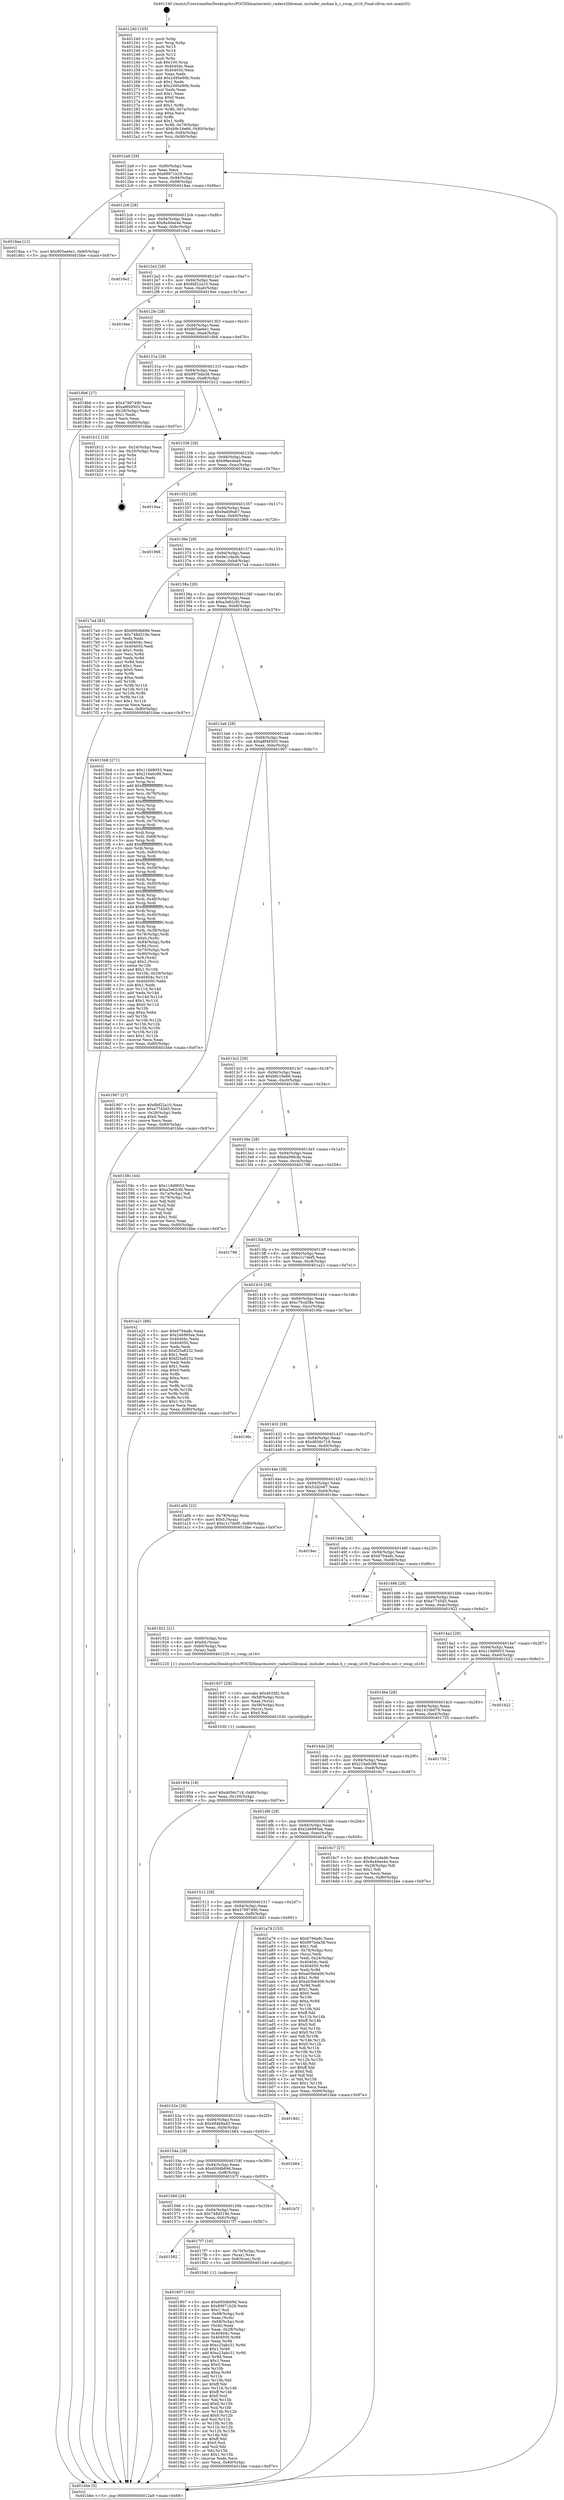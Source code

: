 digraph "0x401240" {
  label = "0x401240 (/mnt/c/Users/mathe/Desktop/tcc/POCII/binaries/extr_radare2libranal..includer_endian.h_r_swap_ut16_Final-ollvm.out::main(0))"
  labelloc = "t"
  node[shape=record]

  Entry [label="",width=0.3,height=0.3,shape=circle,fillcolor=black,style=filled]
  "0x4012a9" [label="{
     0x4012a9 [29]\l
     | [instrs]\l
     &nbsp;&nbsp;0x4012a9 \<+3\>: mov -0x80(%rbp),%eax\l
     &nbsp;&nbsp;0x4012ac \<+2\>: mov %eax,%ecx\l
     &nbsp;&nbsp;0x4012ae \<+6\>: sub $0x89971b29,%ecx\l
     &nbsp;&nbsp;0x4012b4 \<+6\>: mov %eax,-0x94(%rbp)\l
     &nbsp;&nbsp;0x4012ba \<+6\>: mov %ecx,-0x98(%rbp)\l
     &nbsp;&nbsp;0x4012c0 \<+6\>: je 00000000004018aa \<main+0x66a\>\l
  }"]
  "0x4018aa" [label="{
     0x4018aa [12]\l
     | [instrs]\l
     &nbsp;&nbsp;0x4018aa \<+7\>: movl $0x905ae6e1,-0x80(%rbp)\l
     &nbsp;&nbsp;0x4018b1 \<+5\>: jmp 0000000000401bbe \<main+0x97e\>\l
  }"]
  "0x4012c6" [label="{
     0x4012c6 [28]\l
     | [instrs]\l
     &nbsp;&nbsp;0x4012c6 \<+5\>: jmp 00000000004012cb \<main+0x8b\>\l
     &nbsp;&nbsp;0x4012cb \<+6\>: mov -0x94(%rbp),%eax\l
     &nbsp;&nbsp;0x4012d1 \<+5\>: sub $0x8a40ee4e,%eax\l
     &nbsp;&nbsp;0x4012d6 \<+6\>: mov %eax,-0x9c(%rbp)\l
     &nbsp;&nbsp;0x4012dc \<+6\>: je 00000000004016e2 \<main+0x4a2\>\l
  }"]
  Exit [label="",width=0.3,height=0.3,shape=circle,fillcolor=black,style=filled,peripheries=2]
  "0x4016e2" [label="{
     0x4016e2\l
  }", style=dashed]
  "0x4012e2" [label="{
     0x4012e2 [28]\l
     | [instrs]\l
     &nbsp;&nbsp;0x4012e2 \<+5\>: jmp 00000000004012e7 \<main+0xa7\>\l
     &nbsp;&nbsp;0x4012e7 \<+6\>: mov -0x94(%rbp),%eax\l
     &nbsp;&nbsp;0x4012ed \<+5\>: sub $0x8bf22a10,%eax\l
     &nbsp;&nbsp;0x4012f2 \<+6\>: mov %eax,-0xa0(%rbp)\l
     &nbsp;&nbsp;0x4012f8 \<+6\>: je 00000000004019ee \<main+0x7ae\>\l
  }"]
  "0x401954" [label="{
     0x401954 [18]\l
     | [instrs]\l
     &nbsp;&nbsp;0x401954 \<+7\>: movl $0xd656c718,-0x80(%rbp)\l
     &nbsp;&nbsp;0x40195b \<+6\>: mov %eax,-0x100(%rbp)\l
     &nbsp;&nbsp;0x401961 \<+5\>: jmp 0000000000401bbe \<main+0x97e\>\l
  }"]
  "0x4019ee" [label="{
     0x4019ee\l
  }", style=dashed]
  "0x4012fe" [label="{
     0x4012fe [28]\l
     | [instrs]\l
     &nbsp;&nbsp;0x4012fe \<+5\>: jmp 0000000000401303 \<main+0xc3\>\l
     &nbsp;&nbsp;0x401303 \<+6\>: mov -0x94(%rbp),%eax\l
     &nbsp;&nbsp;0x401309 \<+5\>: sub $0x905ae6e1,%eax\l
     &nbsp;&nbsp;0x40130e \<+6\>: mov %eax,-0xa4(%rbp)\l
     &nbsp;&nbsp;0x401314 \<+6\>: je 00000000004018b6 \<main+0x676\>\l
  }"]
  "0x401937" [label="{
     0x401937 [29]\l
     | [instrs]\l
     &nbsp;&nbsp;0x401937 \<+10\>: movabs $0x4020f2,%rdi\l
     &nbsp;&nbsp;0x401941 \<+4\>: mov -0x58(%rbp),%rcx\l
     &nbsp;&nbsp;0x401945 \<+2\>: mov %eax,(%rcx)\l
     &nbsp;&nbsp;0x401947 \<+4\>: mov -0x58(%rbp),%rcx\l
     &nbsp;&nbsp;0x40194b \<+2\>: mov (%rcx),%esi\l
     &nbsp;&nbsp;0x40194d \<+2\>: mov $0x0,%al\l
     &nbsp;&nbsp;0x40194f \<+5\>: call 0000000000401030 \<printf@plt\>\l
     | [calls]\l
     &nbsp;&nbsp;0x401030 \{1\} (unknown)\l
  }"]
  "0x4018b6" [label="{
     0x4018b6 [27]\l
     | [instrs]\l
     &nbsp;&nbsp;0x4018b6 \<+5\>: mov $0x47997490,%eax\l
     &nbsp;&nbsp;0x4018bb \<+5\>: mov $0xa8f49503,%ecx\l
     &nbsp;&nbsp;0x4018c0 \<+3\>: mov -0x28(%rbp),%edx\l
     &nbsp;&nbsp;0x4018c3 \<+3\>: cmp $0x1,%edx\l
     &nbsp;&nbsp;0x4018c6 \<+3\>: cmovl %ecx,%eax\l
     &nbsp;&nbsp;0x4018c9 \<+3\>: mov %eax,-0x80(%rbp)\l
     &nbsp;&nbsp;0x4018cc \<+5\>: jmp 0000000000401bbe \<main+0x97e\>\l
  }"]
  "0x40131a" [label="{
     0x40131a [28]\l
     | [instrs]\l
     &nbsp;&nbsp;0x40131a \<+5\>: jmp 000000000040131f \<main+0xdf\>\l
     &nbsp;&nbsp;0x40131f \<+6\>: mov -0x94(%rbp),%eax\l
     &nbsp;&nbsp;0x401325 \<+5\>: sub $0x997bda38,%eax\l
     &nbsp;&nbsp;0x40132a \<+6\>: mov %eax,-0xa8(%rbp)\l
     &nbsp;&nbsp;0x401330 \<+6\>: je 0000000000401b12 \<main+0x8d2\>\l
  }"]
  "0x401807" [label="{
     0x401807 [163]\l
     | [instrs]\l
     &nbsp;&nbsp;0x401807 \<+5\>: mov $0x600db69d,%ecx\l
     &nbsp;&nbsp;0x40180c \<+5\>: mov $0x89971b29,%edx\l
     &nbsp;&nbsp;0x401811 \<+3\>: mov $0x1,%sil\l
     &nbsp;&nbsp;0x401814 \<+4\>: mov -0x68(%rbp),%rdi\l
     &nbsp;&nbsp;0x401818 \<+2\>: mov %eax,(%rdi)\l
     &nbsp;&nbsp;0x40181a \<+4\>: mov -0x68(%rbp),%rdi\l
     &nbsp;&nbsp;0x40181e \<+2\>: mov (%rdi),%eax\l
     &nbsp;&nbsp;0x401820 \<+3\>: mov %eax,-0x28(%rbp)\l
     &nbsp;&nbsp;0x401823 \<+7\>: mov 0x40404c,%eax\l
     &nbsp;&nbsp;0x40182a \<+8\>: mov 0x404050,%r8d\l
     &nbsp;&nbsp;0x401832 \<+3\>: mov %eax,%r9d\l
     &nbsp;&nbsp;0x401835 \<+7\>: sub $0xc23abc31,%r9d\l
     &nbsp;&nbsp;0x40183c \<+4\>: sub $0x1,%r9d\l
     &nbsp;&nbsp;0x401840 \<+7\>: add $0xc23abc31,%r9d\l
     &nbsp;&nbsp;0x401847 \<+4\>: imul %r9d,%eax\l
     &nbsp;&nbsp;0x40184b \<+3\>: and $0x1,%eax\l
     &nbsp;&nbsp;0x40184e \<+3\>: cmp $0x0,%eax\l
     &nbsp;&nbsp;0x401851 \<+4\>: sete %r10b\l
     &nbsp;&nbsp;0x401855 \<+4\>: cmp $0xa,%r8d\l
     &nbsp;&nbsp;0x401859 \<+4\>: setl %r11b\l
     &nbsp;&nbsp;0x40185d \<+3\>: mov %r10b,%bl\l
     &nbsp;&nbsp;0x401860 \<+3\>: xor $0xff,%bl\l
     &nbsp;&nbsp;0x401863 \<+3\>: mov %r11b,%r14b\l
     &nbsp;&nbsp;0x401866 \<+4\>: xor $0xff,%r14b\l
     &nbsp;&nbsp;0x40186a \<+4\>: xor $0x0,%sil\l
     &nbsp;&nbsp;0x40186e \<+3\>: mov %bl,%r15b\l
     &nbsp;&nbsp;0x401871 \<+4\>: and $0x0,%r15b\l
     &nbsp;&nbsp;0x401875 \<+3\>: and %sil,%r10b\l
     &nbsp;&nbsp;0x401878 \<+3\>: mov %r14b,%r12b\l
     &nbsp;&nbsp;0x40187b \<+4\>: and $0x0,%r12b\l
     &nbsp;&nbsp;0x40187f \<+3\>: and %sil,%r11b\l
     &nbsp;&nbsp;0x401882 \<+3\>: or %r10b,%r15b\l
     &nbsp;&nbsp;0x401885 \<+3\>: or %r11b,%r12b\l
     &nbsp;&nbsp;0x401888 \<+3\>: xor %r12b,%r15b\l
     &nbsp;&nbsp;0x40188b \<+3\>: or %r14b,%bl\l
     &nbsp;&nbsp;0x40188e \<+3\>: xor $0xff,%bl\l
     &nbsp;&nbsp;0x401891 \<+4\>: or $0x0,%sil\l
     &nbsp;&nbsp;0x401895 \<+3\>: and %sil,%bl\l
     &nbsp;&nbsp;0x401898 \<+3\>: or %bl,%r15b\l
     &nbsp;&nbsp;0x40189b \<+4\>: test $0x1,%r15b\l
     &nbsp;&nbsp;0x40189f \<+3\>: cmovne %edx,%ecx\l
     &nbsp;&nbsp;0x4018a2 \<+3\>: mov %ecx,-0x80(%rbp)\l
     &nbsp;&nbsp;0x4018a5 \<+5\>: jmp 0000000000401bbe \<main+0x97e\>\l
  }"]
  "0x401b12" [label="{
     0x401b12 [16]\l
     | [instrs]\l
     &nbsp;&nbsp;0x401b12 \<+3\>: mov -0x24(%rbp),%eax\l
     &nbsp;&nbsp;0x401b15 \<+4\>: lea -0x20(%rbp),%rsp\l
     &nbsp;&nbsp;0x401b19 \<+1\>: pop %rbx\l
     &nbsp;&nbsp;0x401b1a \<+2\>: pop %r12\l
     &nbsp;&nbsp;0x401b1c \<+2\>: pop %r14\l
     &nbsp;&nbsp;0x401b1e \<+2\>: pop %r15\l
     &nbsp;&nbsp;0x401b20 \<+1\>: pop %rbp\l
     &nbsp;&nbsp;0x401b21 \<+1\>: ret\l
  }"]
  "0x401336" [label="{
     0x401336 [28]\l
     | [instrs]\l
     &nbsp;&nbsp;0x401336 \<+5\>: jmp 000000000040133b \<main+0xfb\>\l
     &nbsp;&nbsp;0x40133b \<+6\>: mov -0x94(%rbp),%eax\l
     &nbsp;&nbsp;0x401341 \<+5\>: sub $0x99ecdea9,%eax\l
     &nbsp;&nbsp;0x401346 \<+6\>: mov %eax,-0xac(%rbp)\l
     &nbsp;&nbsp;0x40134c \<+6\>: je 00000000004019aa \<main+0x76a\>\l
  }"]
  "0x401582" [label="{
     0x401582\l
  }", style=dashed]
  "0x4019aa" [label="{
     0x4019aa\l
  }", style=dashed]
  "0x401352" [label="{
     0x401352 [28]\l
     | [instrs]\l
     &nbsp;&nbsp;0x401352 \<+5\>: jmp 0000000000401357 \<main+0x117\>\l
     &nbsp;&nbsp;0x401357 \<+6\>: mov -0x94(%rbp),%eax\l
     &nbsp;&nbsp;0x40135d \<+5\>: sub $0x9ad09a67,%eax\l
     &nbsp;&nbsp;0x401362 \<+6\>: mov %eax,-0xb0(%rbp)\l
     &nbsp;&nbsp;0x401368 \<+6\>: je 0000000000401966 \<main+0x726\>\l
  }"]
  "0x4017f7" [label="{
     0x4017f7 [16]\l
     | [instrs]\l
     &nbsp;&nbsp;0x4017f7 \<+4\>: mov -0x70(%rbp),%rax\l
     &nbsp;&nbsp;0x4017fb \<+3\>: mov (%rax),%rax\l
     &nbsp;&nbsp;0x4017fe \<+4\>: mov 0x8(%rax),%rdi\l
     &nbsp;&nbsp;0x401802 \<+5\>: call 0000000000401040 \<atoi@plt\>\l
     | [calls]\l
     &nbsp;&nbsp;0x401040 \{1\} (unknown)\l
  }"]
  "0x401966" [label="{
     0x401966\l
  }", style=dashed]
  "0x40136e" [label="{
     0x40136e [28]\l
     | [instrs]\l
     &nbsp;&nbsp;0x40136e \<+5\>: jmp 0000000000401373 \<main+0x133\>\l
     &nbsp;&nbsp;0x401373 \<+6\>: mov -0x94(%rbp),%eax\l
     &nbsp;&nbsp;0x401379 \<+5\>: sub $0x9e1cda4b,%eax\l
     &nbsp;&nbsp;0x40137e \<+6\>: mov %eax,-0xb4(%rbp)\l
     &nbsp;&nbsp;0x401384 \<+6\>: je 00000000004017a4 \<main+0x564\>\l
  }"]
  "0x401566" [label="{
     0x401566 [28]\l
     | [instrs]\l
     &nbsp;&nbsp;0x401566 \<+5\>: jmp 000000000040156b \<main+0x32b\>\l
     &nbsp;&nbsp;0x40156b \<+6\>: mov -0x94(%rbp),%eax\l
     &nbsp;&nbsp;0x401571 \<+5\>: sub $0x748d319e,%eax\l
     &nbsp;&nbsp;0x401576 \<+6\>: mov %eax,-0xfc(%rbp)\l
     &nbsp;&nbsp;0x40157c \<+6\>: je 00000000004017f7 \<main+0x5b7\>\l
  }"]
  "0x4017a4" [label="{
     0x4017a4 [83]\l
     | [instrs]\l
     &nbsp;&nbsp;0x4017a4 \<+5\>: mov $0x600db69d,%eax\l
     &nbsp;&nbsp;0x4017a9 \<+5\>: mov $0x748d319e,%ecx\l
     &nbsp;&nbsp;0x4017ae \<+2\>: xor %edx,%edx\l
     &nbsp;&nbsp;0x4017b0 \<+7\>: mov 0x40404c,%esi\l
     &nbsp;&nbsp;0x4017b7 \<+7\>: mov 0x404050,%edi\l
     &nbsp;&nbsp;0x4017be \<+3\>: sub $0x1,%edx\l
     &nbsp;&nbsp;0x4017c1 \<+3\>: mov %esi,%r8d\l
     &nbsp;&nbsp;0x4017c4 \<+3\>: add %edx,%r8d\l
     &nbsp;&nbsp;0x4017c7 \<+4\>: imul %r8d,%esi\l
     &nbsp;&nbsp;0x4017cb \<+3\>: and $0x1,%esi\l
     &nbsp;&nbsp;0x4017ce \<+3\>: cmp $0x0,%esi\l
     &nbsp;&nbsp;0x4017d1 \<+4\>: sete %r9b\l
     &nbsp;&nbsp;0x4017d5 \<+3\>: cmp $0xa,%edi\l
     &nbsp;&nbsp;0x4017d8 \<+4\>: setl %r10b\l
     &nbsp;&nbsp;0x4017dc \<+3\>: mov %r9b,%r11b\l
     &nbsp;&nbsp;0x4017df \<+3\>: and %r10b,%r11b\l
     &nbsp;&nbsp;0x4017e2 \<+3\>: xor %r10b,%r9b\l
     &nbsp;&nbsp;0x4017e5 \<+3\>: or %r9b,%r11b\l
     &nbsp;&nbsp;0x4017e8 \<+4\>: test $0x1,%r11b\l
     &nbsp;&nbsp;0x4017ec \<+3\>: cmovne %ecx,%eax\l
     &nbsp;&nbsp;0x4017ef \<+3\>: mov %eax,-0x80(%rbp)\l
     &nbsp;&nbsp;0x4017f2 \<+5\>: jmp 0000000000401bbe \<main+0x97e\>\l
  }"]
  "0x40138a" [label="{
     0x40138a [28]\l
     | [instrs]\l
     &nbsp;&nbsp;0x40138a \<+5\>: jmp 000000000040138f \<main+0x14f\>\l
     &nbsp;&nbsp;0x40138f \<+6\>: mov -0x94(%rbp),%eax\l
     &nbsp;&nbsp;0x401395 \<+5\>: sub $0xa3e62cfd,%eax\l
     &nbsp;&nbsp;0x40139a \<+6\>: mov %eax,-0xb8(%rbp)\l
     &nbsp;&nbsp;0x4013a0 \<+6\>: je 00000000004015b8 \<main+0x378\>\l
  }"]
  "0x401b7f" [label="{
     0x401b7f\l
  }", style=dashed]
  "0x4015b8" [label="{
     0x4015b8 [271]\l
     | [instrs]\l
     &nbsp;&nbsp;0x4015b8 \<+5\>: mov $0x119d9053,%eax\l
     &nbsp;&nbsp;0x4015bd \<+5\>: mov $0x216a0c98,%ecx\l
     &nbsp;&nbsp;0x4015c2 \<+2\>: xor %edx,%edx\l
     &nbsp;&nbsp;0x4015c4 \<+3\>: mov %rsp,%rsi\l
     &nbsp;&nbsp;0x4015c7 \<+4\>: add $0xfffffffffffffff0,%rsi\l
     &nbsp;&nbsp;0x4015cb \<+3\>: mov %rsi,%rsp\l
     &nbsp;&nbsp;0x4015ce \<+4\>: mov %rsi,-0x78(%rbp)\l
     &nbsp;&nbsp;0x4015d2 \<+3\>: mov %rsp,%rsi\l
     &nbsp;&nbsp;0x4015d5 \<+4\>: add $0xfffffffffffffff0,%rsi\l
     &nbsp;&nbsp;0x4015d9 \<+3\>: mov %rsi,%rsp\l
     &nbsp;&nbsp;0x4015dc \<+3\>: mov %rsp,%rdi\l
     &nbsp;&nbsp;0x4015df \<+4\>: add $0xfffffffffffffff0,%rdi\l
     &nbsp;&nbsp;0x4015e3 \<+3\>: mov %rdi,%rsp\l
     &nbsp;&nbsp;0x4015e6 \<+4\>: mov %rdi,-0x70(%rbp)\l
     &nbsp;&nbsp;0x4015ea \<+3\>: mov %rsp,%rdi\l
     &nbsp;&nbsp;0x4015ed \<+4\>: add $0xfffffffffffffff0,%rdi\l
     &nbsp;&nbsp;0x4015f1 \<+3\>: mov %rdi,%rsp\l
     &nbsp;&nbsp;0x4015f4 \<+4\>: mov %rdi,-0x68(%rbp)\l
     &nbsp;&nbsp;0x4015f8 \<+3\>: mov %rsp,%rdi\l
     &nbsp;&nbsp;0x4015fb \<+4\>: add $0xfffffffffffffff0,%rdi\l
     &nbsp;&nbsp;0x4015ff \<+3\>: mov %rdi,%rsp\l
     &nbsp;&nbsp;0x401602 \<+4\>: mov %rdi,-0x60(%rbp)\l
     &nbsp;&nbsp;0x401606 \<+3\>: mov %rsp,%rdi\l
     &nbsp;&nbsp;0x401609 \<+4\>: add $0xfffffffffffffff0,%rdi\l
     &nbsp;&nbsp;0x40160d \<+3\>: mov %rdi,%rsp\l
     &nbsp;&nbsp;0x401610 \<+4\>: mov %rdi,-0x58(%rbp)\l
     &nbsp;&nbsp;0x401614 \<+3\>: mov %rsp,%rdi\l
     &nbsp;&nbsp;0x401617 \<+4\>: add $0xfffffffffffffff0,%rdi\l
     &nbsp;&nbsp;0x40161b \<+3\>: mov %rdi,%rsp\l
     &nbsp;&nbsp;0x40161e \<+4\>: mov %rdi,-0x50(%rbp)\l
     &nbsp;&nbsp;0x401622 \<+3\>: mov %rsp,%rdi\l
     &nbsp;&nbsp;0x401625 \<+4\>: add $0xfffffffffffffff0,%rdi\l
     &nbsp;&nbsp;0x401629 \<+3\>: mov %rdi,%rsp\l
     &nbsp;&nbsp;0x40162c \<+4\>: mov %rdi,-0x48(%rbp)\l
     &nbsp;&nbsp;0x401630 \<+3\>: mov %rsp,%rdi\l
     &nbsp;&nbsp;0x401633 \<+4\>: add $0xfffffffffffffff0,%rdi\l
     &nbsp;&nbsp;0x401637 \<+3\>: mov %rdi,%rsp\l
     &nbsp;&nbsp;0x40163a \<+4\>: mov %rdi,-0x40(%rbp)\l
     &nbsp;&nbsp;0x40163e \<+3\>: mov %rsp,%rdi\l
     &nbsp;&nbsp;0x401641 \<+4\>: add $0xfffffffffffffff0,%rdi\l
     &nbsp;&nbsp;0x401645 \<+3\>: mov %rdi,%rsp\l
     &nbsp;&nbsp;0x401648 \<+4\>: mov %rdi,-0x38(%rbp)\l
     &nbsp;&nbsp;0x40164c \<+4\>: mov -0x78(%rbp),%rdi\l
     &nbsp;&nbsp;0x401650 \<+6\>: movl $0x0,(%rdi)\l
     &nbsp;&nbsp;0x401656 \<+7\>: mov -0x84(%rbp),%r8d\l
     &nbsp;&nbsp;0x40165d \<+3\>: mov %r8d,(%rsi)\l
     &nbsp;&nbsp;0x401660 \<+4\>: mov -0x70(%rbp),%rdi\l
     &nbsp;&nbsp;0x401664 \<+7\>: mov -0x90(%rbp),%r9\l
     &nbsp;&nbsp;0x40166b \<+3\>: mov %r9,(%rdi)\l
     &nbsp;&nbsp;0x40166e \<+3\>: cmpl $0x2,(%rsi)\l
     &nbsp;&nbsp;0x401671 \<+4\>: setne %r10b\l
     &nbsp;&nbsp;0x401675 \<+4\>: and $0x1,%r10b\l
     &nbsp;&nbsp;0x401679 \<+4\>: mov %r10b,-0x29(%rbp)\l
     &nbsp;&nbsp;0x40167d \<+8\>: mov 0x40404c,%r11d\l
     &nbsp;&nbsp;0x401685 \<+7\>: mov 0x404050,%ebx\l
     &nbsp;&nbsp;0x40168c \<+3\>: sub $0x1,%edx\l
     &nbsp;&nbsp;0x40168f \<+3\>: mov %r11d,%r14d\l
     &nbsp;&nbsp;0x401692 \<+3\>: add %edx,%r14d\l
     &nbsp;&nbsp;0x401695 \<+4\>: imul %r14d,%r11d\l
     &nbsp;&nbsp;0x401699 \<+4\>: and $0x1,%r11d\l
     &nbsp;&nbsp;0x40169d \<+4\>: cmp $0x0,%r11d\l
     &nbsp;&nbsp;0x4016a1 \<+4\>: sete %r10b\l
     &nbsp;&nbsp;0x4016a5 \<+3\>: cmp $0xa,%ebx\l
     &nbsp;&nbsp;0x4016a8 \<+4\>: setl %r15b\l
     &nbsp;&nbsp;0x4016ac \<+3\>: mov %r10b,%r12b\l
     &nbsp;&nbsp;0x4016af \<+3\>: and %r15b,%r12b\l
     &nbsp;&nbsp;0x4016b2 \<+3\>: xor %r15b,%r10b\l
     &nbsp;&nbsp;0x4016b5 \<+3\>: or %r10b,%r12b\l
     &nbsp;&nbsp;0x4016b8 \<+4\>: test $0x1,%r12b\l
     &nbsp;&nbsp;0x4016bc \<+3\>: cmovne %ecx,%eax\l
     &nbsp;&nbsp;0x4016bf \<+3\>: mov %eax,-0x80(%rbp)\l
     &nbsp;&nbsp;0x4016c2 \<+5\>: jmp 0000000000401bbe \<main+0x97e\>\l
  }"]
  "0x4013a6" [label="{
     0x4013a6 [28]\l
     | [instrs]\l
     &nbsp;&nbsp;0x4013a6 \<+5\>: jmp 00000000004013ab \<main+0x16b\>\l
     &nbsp;&nbsp;0x4013ab \<+6\>: mov -0x94(%rbp),%eax\l
     &nbsp;&nbsp;0x4013b1 \<+5\>: sub $0xa8f49503,%eax\l
     &nbsp;&nbsp;0x4013b6 \<+6\>: mov %eax,-0xbc(%rbp)\l
     &nbsp;&nbsp;0x4013bc \<+6\>: je 0000000000401907 \<main+0x6c7\>\l
  }"]
  "0x40154a" [label="{
     0x40154a [28]\l
     | [instrs]\l
     &nbsp;&nbsp;0x40154a \<+5\>: jmp 000000000040154f \<main+0x30f\>\l
     &nbsp;&nbsp;0x40154f \<+6\>: mov -0x94(%rbp),%eax\l
     &nbsp;&nbsp;0x401555 \<+5\>: sub $0x600db69d,%eax\l
     &nbsp;&nbsp;0x40155a \<+6\>: mov %eax,-0xf8(%rbp)\l
     &nbsp;&nbsp;0x401560 \<+6\>: je 0000000000401b7f \<main+0x93f\>\l
  }"]
  "0x401907" [label="{
     0x401907 [27]\l
     | [instrs]\l
     &nbsp;&nbsp;0x401907 \<+5\>: mov $0x8bf22a10,%eax\l
     &nbsp;&nbsp;0x40190c \<+5\>: mov $0xe7745d3,%ecx\l
     &nbsp;&nbsp;0x401911 \<+3\>: mov -0x28(%rbp),%edx\l
     &nbsp;&nbsp;0x401914 \<+3\>: cmp $0x0,%edx\l
     &nbsp;&nbsp;0x401917 \<+3\>: cmove %ecx,%eax\l
     &nbsp;&nbsp;0x40191a \<+3\>: mov %eax,-0x80(%rbp)\l
     &nbsp;&nbsp;0x40191d \<+5\>: jmp 0000000000401bbe \<main+0x97e\>\l
  }"]
  "0x4013c2" [label="{
     0x4013c2 [28]\l
     | [instrs]\l
     &nbsp;&nbsp;0x4013c2 \<+5\>: jmp 00000000004013c7 \<main+0x187\>\l
     &nbsp;&nbsp;0x4013c7 \<+6\>: mov -0x94(%rbp),%eax\l
     &nbsp;&nbsp;0x4013cd \<+5\>: sub $0xb9c16e66,%eax\l
     &nbsp;&nbsp;0x4013d2 \<+6\>: mov %eax,-0xc0(%rbp)\l
     &nbsp;&nbsp;0x4013d8 \<+6\>: je 000000000040158c \<main+0x34c\>\l
  }"]
  "0x401b64" [label="{
     0x401b64\l
  }", style=dashed]
  "0x40158c" [label="{
     0x40158c [44]\l
     | [instrs]\l
     &nbsp;&nbsp;0x40158c \<+5\>: mov $0x119d9053,%eax\l
     &nbsp;&nbsp;0x401591 \<+5\>: mov $0xa3e62cfd,%ecx\l
     &nbsp;&nbsp;0x401596 \<+3\>: mov -0x7a(%rbp),%dl\l
     &nbsp;&nbsp;0x401599 \<+4\>: mov -0x79(%rbp),%sil\l
     &nbsp;&nbsp;0x40159d \<+3\>: mov %dl,%dil\l
     &nbsp;&nbsp;0x4015a0 \<+3\>: and %sil,%dil\l
     &nbsp;&nbsp;0x4015a3 \<+3\>: xor %sil,%dl\l
     &nbsp;&nbsp;0x4015a6 \<+3\>: or %dl,%dil\l
     &nbsp;&nbsp;0x4015a9 \<+4\>: test $0x1,%dil\l
     &nbsp;&nbsp;0x4015ad \<+3\>: cmovne %ecx,%eax\l
     &nbsp;&nbsp;0x4015b0 \<+3\>: mov %eax,-0x80(%rbp)\l
     &nbsp;&nbsp;0x4015b3 \<+5\>: jmp 0000000000401bbe \<main+0x97e\>\l
  }"]
  "0x4013de" [label="{
     0x4013de [28]\l
     | [instrs]\l
     &nbsp;&nbsp;0x4013de \<+5\>: jmp 00000000004013e3 \<main+0x1a3\>\l
     &nbsp;&nbsp;0x4013e3 \<+6\>: mov -0x94(%rbp),%eax\l
     &nbsp;&nbsp;0x4013e9 \<+5\>: sub $0xba066cfa,%eax\l
     &nbsp;&nbsp;0x4013ee \<+6\>: mov %eax,-0xc4(%rbp)\l
     &nbsp;&nbsp;0x4013f4 \<+6\>: je 0000000000401798 \<main+0x558\>\l
  }"]
  "0x401bbe" [label="{
     0x401bbe [5]\l
     | [instrs]\l
     &nbsp;&nbsp;0x401bbe \<+5\>: jmp 00000000004012a9 \<main+0x69\>\l
  }"]
  "0x401240" [label="{
     0x401240 [105]\l
     | [instrs]\l
     &nbsp;&nbsp;0x401240 \<+1\>: push %rbp\l
     &nbsp;&nbsp;0x401241 \<+3\>: mov %rsp,%rbp\l
     &nbsp;&nbsp;0x401244 \<+2\>: push %r15\l
     &nbsp;&nbsp;0x401246 \<+2\>: push %r14\l
     &nbsp;&nbsp;0x401248 \<+2\>: push %r12\l
     &nbsp;&nbsp;0x40124a \<+1\>: push %rbx\l
     &nbsp;&nbsp;0x40124b \<+7\>: sub $0x100,%rsp\l
     &nbsp;&nbsp;0x401252 \<+7\>: mov 0x40404c,%eax\l
     &nbsp;&nbsp;0x401259 \<+7\>: mov 0x404050,%ecx\l
     &nbsp;&nbsp;0x401260 \<+2\>: mov %eax,%edx\l
     &nbsp;&nbsp;0x401262 \<+6\>: add $0x2495e90b,%edx\l
     &nbsp;&nbsp;0x401268 \<+3\>: sub $0x1,%edx\l
     &nbsp;&nbsp;0x40126b \<+6\>: sub $0x2495e90b,%edx\l
     &nbsp;&nbsp;0x401271 \<+3\>: imul %edx,%eax\l
     &nbsp;&nbsp;0x401274 \<+3\>: and $0x1,%eax\l
     &nbsp;&nbsp;0x401277 \<+3\>: cmp $0x0,%eax\l
     &nbsp;&nbsp;0x40127a \<+4\>: sete %r8b\l
     &nbsp;&nbsp;0x40127e \<+4\>: and $0x1,%r8b\l
     &nbsp;&nbsp;0x401282 \<+4\>: mov %r8b,-0x7a(%rbp)\l
     &nbsp;&nbsp;0x401286 \<+3\>: cmp $0xa,%ecx\l
     &nbsp;&nbsp;0x401289 \<+4\>: setl %r8b\l
     &nbsp;&nbsp;0x40128d \<+4\>: and $0x1,%r8b\l
     &nbsp;&nbsp;0x401291 \<+4\>: mov %r8b,-0x79(%rbp)\l
     &nbsp;&nbsp;0x401295 \<+7\>: movl $0xb9c16e66,-0x80(%rbp)\l
     &nbsp;&nbsp;0x40129c \<+6\>: mov %edi,-0x84(%rbp)\l
     &nbsp;&nbsp;0x4012a2 \<+7\>: mov %rsi,-0x90(%rbp)\l
  }"]
  "0x40152e" [label="{
     0x40152e [28]\l
     | [instrs]\l
     &nbsp;&nbsp;0x40152e \<+5\>: jmp 0000000000401533 \<main+0x2f3\>\l
     &nbsp;&nbsp;0x401533 \<+6\>: mov -0x94(%rbp),%eax\l
     &nbsp;&nbsp;0x401539 \<+5\>: sub $0x494b8ad3,%eax\l
     &nbsp;&nbsp;0x40153e \<+6\>: mov %eax,-0xf4(%rbp)\l
     &nbsp;&nbsp;0x401544 \<+6\>: je 0000000000401b64 \<main+0x924\>\l
  }"]
  "0x4018d1" [label="{
     0x4018d1\l
  }", style=dashed]
  "0x401798" [label="{
     0x401798\l
  }", style=dashed]
  "0x4013fa" [label="{
     0x4013fa [28]\l
     | [instrs]\l
     &nbsp;&nbsp;0x4013fa \<+5\>: jmp 00000000004013ff \<main+0x1bf\>\l
     &nbsp;&nbsp;0x4013ff \<+6\>: mov -0x94(%rbp),%eax\l
     &nbsp;&nbsp;0x401405 \<+5\>: sub $0xc1c7def5,%eax\l
     &nbsp;&nbsp;0x40140a \<+6\>: mov %eax,-0xc8(%rbp)\l
     &nbsp;&nbsp;0x401410 \<+6\>: je 0000000000401a21 \<main+0x7e1\>\l
  }"]
  "0x401512" [label="{
     0x401512 [28]\l
     | [instrs]\l
     &nbsp;&nbsp;0x401512 \<+5\>: jmp 0000000000401517 \<main+0x2d7\>\l
     &nbsp;&nbsp;0x401517 \<+6\>: mov -0x94(%rbp),%eax\l
     &nbsp;&nbsp;0x40151d \<+5\>: sub $0x47997490,%eax\l
     &nbsp;&nbsp;0x401522 \<+6\>: mov %eax,-0xf0(%rbp)\l
     &nbsp;&nbsp;0x401528 \<+6\>: je 00000000004018d1 \<main+0x691\>\l
  }"]
  "0x401a21" [label="{
     0x401a21 [88]\l
     | [instrs]\l
     &nbsp;&nbsp;0x401a21 \<+5\>: mov $0x6794a8c,%eax\l
     &nbsp;&nbsp;0x401a26 \<+5\>: mov $0x246995ee,%ecx\l
     &nbsp;&nbsp;0x401a2b \<+7\>: mov 0x40404c,%edx\l
     &nbsp;&nbsp;0x401a32 \<+7\>: mov 0x404050,%esi\l
     &nbsp;&nbsp;0x401a39 \<+2\>: mov %edx,%edi\l
     &nbsp;&nbsp;0x401a3b \<+6\>: sub $0xf25a8232,%edi\l
     &nbsp;&nbsp;0x401a41 \<+3\>: sub $0x1,%edi\l
     &nbsp;&nbsp;0x401a44 \<+6\>: add $0xf25a8232,%edi\l
     &nbsp;&nbsp;0x401a4a \<+3\>: imul %edi,%edx\l
     &nbsp;&nbsp;0x401a4d \<+3\>: and $0x1,%edx\l
     &nbsp;&nbsp;0x401a50 \<+3\>: cmp $0x0,%edx\l
     &nbsp;&nbsp;0x401a53 \<+4\>: sete %r8b\l
     &nbsp;&nbsp;0x401a57 \<+3\>: cmp $0xa,%esi\l
     &nbsp;&nbsp;0x401a5a \<+4\>: setl %r9b\l
     &nbsp;&nbsp;0x401a5e \<+3\>: mov %r8b,%r10b\l
     &nbsp;&nbsp;0x401a61 \<+3\>: and %r9b,%r10b\l
     &nbsp;&nbsp;0x401a64 \<+3\>: xor %r9b,%r8b\l
     &nbsp;&nbsp;0x401a67 \<+3\>: or %r8b,%r10b\l
     &nbsp;&nbsp;0x401a6a \<+4\>: test $0x1,%r10b\l
     &nbsp;&nbsp;0x401a6e \<+3\>: cmovne %ecx,%eax\l
     &nbsp;&nbsp;0x401a71 \<+3\>: mov %eax,-0x80(%rbp)\l
     &nbsp;&nbsp;0x401a74 \<+5\>: jmp 0000000000401bbe \<main+0x97e\>\l
  }"]
  "0x401416" [label="{
     0x401416 [28]\l
     | [instrs]\l
     &nbsp;&nbsp;0x401416 \<+5\>: jmp 000000000040141b \<main+0x1db\>\l
     &nbsp;&nbsp;0x40141b \<+6\>: mov -0x94(%rbp),%eax\l
     &nbsp;&nbsp;0x401421 \<+5\>: sub $0xc70cd38e,%eax\l
     &nbsp;&nbsp;0x401426 \<+6\>: mov %eax,-0xcc(%rbp)\l
     &nbsp;&nbsp;0x40142c \<+6\>: je 00000000004019fa \<main+0x7ba\>\l
  }"]
  "0x401a79" [label="{
     0x401a79 [153]\l
     | [instrs]\l
     &nbsp;&nbsp;0x401a79 \<+5\>: mov $0x6794a8c,%eax\l
     &nbsp;&nbsp;0x401a7e \<+5\>: mov $0x997bda38,%ecx\l
     &nbsp;&nbsp;0x401a83 \<+2\>: mov $0x1,%dl\l
     &nbsp;&nbsp;0x401a85 \<+4\>: mov -0x78(%rbp),%rsi\l
     &nbsp;&nbsp;0x401a89 \<+2\>: mov (%rsi),%edi\l
     &nbsp;&nbsp;0x401a8b \<+3\>: mov %edi,-0x24(%rbp)\l
     &nbsp;&nbsp;0x401a8e \<+7\>: mov 0x40404c,%edi\l
     &nbsp;&nbsp;0x401a95 \<+8\>: mov 0x404050,%r8d\l
     &nbsp;&nbsp;0x401a9d \<+3\>: mov %edi,%r9d\l
     &nbsp;&nbsp;0x401aa0 \<+7\>: sub $0xa03b6409,%r9d\l
     &nbsp;&nbsp;0x401aa7 \<+4\>: sub $0x1,%r9d\l
     &nbsp;&nbsp;0x401aab \<+7\>: add $0xa03b6409,%r9d\l
     &nbsp;&nbsp;0x401ab2 \<+4\>: imul %r9d,%edi\l
     &nbsp;&nbsp;0x401ab6 \<+3\>: and $0x1,%edi\l
     &nbsp;&nbsp;0x401ab9 \<+3\>: cmp $0x0,%edi\l
     &nbsp;&nbsp;0x401abc \<+4\>: sete %r10b\l
     &nbsp;&nbsp;0x401ac0 \<+4\>: cmp $0xa,%r8d\l
     &nbsp;&nbsp;0x401ac4 \<+4\>: setl %r11b\l
     &nbsp;&nbsp;0x401ac8 \<+3\>: mov %r10b,%bl\l
     &nbsp;&nbsp;0x401acb \<+3\>: xor $0xff,%bl\l
     &nbsp;&nbsp;0x401ace \<+3\>: mov %r11b,%r14b\l
     &nbsp;&nbsp;0x401ad1 \<+4\>: xor $0xff,%r14b\l
     &nbsp;&nbsp;0x401ad5 \<+3\>: xor $0x0,%dl\l
     &nbsp;&nbsp;0x401ad8 \<+3\>: mov %bl,%r15b\l
     &nbsp;&nbsp;0x401adb \<+4\>: and $0x0,%r15b\l
     &nbsp;&nbsp;0x401adf \<+3\>: and %dl,%r10b\l
     &nbsp;&nbsp;0x401ae2 \<+3\>: mov %r14b,%r12b\l
     &nbsp;&nbsp;0x401ae5 \<+4\>: and $0x0,%r12b\l
     &nbsp;&nbsp;0x401ae9 \<+3\>: and %dl,%r11b\l
     &nbsp;&nbsp;0x401aec \<+3\>: or %r10b,%r15b\l
     &nbsp;&nbsp;0x401aef \<+3\>: or %r11b,%r12b\l
     &nbsp;&nbsp;0x401af2 \<+3\>: xor %r12b,%r15b\l
     &nbsp;&nbsp;0x401af5 \<+3\>: or %r14b,%bl\l
     &nbsp;&nbsp;0x401af8 \<+3\>: xor $0xff,%bl\l
     &nbsp;&nbsp;0x401afb \<+3\>: or $0x0,%dl\l
     &nbsp;&nbsp;0x401afe \<+2\>: and %dl,%bl\l
     &nbsp;&nbsp;0x401b00 \<+3\>: or %bl,%r15b\l
     &nbsp;&nbsp;0x401b03 \<+4\>: test $0x1,%r15b\l
     &nbsp;&nbsp;0x401b07 \<+3\>: cmovne %ecx,%eax\l
     &nbsp;&nbsp;0x401b0a \<+3\>: mov %eax,-0x80(%rbp)\l
     &nbsp;&nbsp;0x401b0d \<+5\>: jmp 0000000000401bbe \<main+0x97e\>\l
  }"]
  "0x4019fa" [label="{
     0x4019fa\l
  }", style=dashed]
  "0x401432" [label="{
     0x401432 [28]\l
     | [instrs]\l
     &nbsp;&nbsp;0x401432 \<+5\>: jmp 0000000000401437 \<main+0x1f7\>\l
     &nbsp;&nbsp;0x401437 \<+6\>: mov -0x94(%rbp),%eax\l
     &nbsp;&nbsp;0x40143d \<+5\>: sub $0xd656c718,%eax\l
     &nbsp;&nbsp;0x401442 \<+6\>: mov %eax,-0xd0(%rbp)\l
     &nbsp;&nbsp;0x401448 \<+6\>: je 0000000000401a0b \<main+0x7cb\>\l
  }"]
  "0x4014f6" [label="{
     0x4014f6 [28]\l
     | [instrs]\l
     &nbsp;&nbsp;0x4014f6 \<+5\>: jmp 00000000004014fb \<main+0x2bb\>\l
     &nbsp;&nbsp;0x4014fb \<+6\>: mov -0x94(%rbp),%eax\l
     &nbsp;&nbsp;0x401501 \<+5\>: sub $0x246995ee,%eax\l
     &nbsp;&nbsp;0x401506 \<+6\>: mov %eax,-0xec(%rbp)\l
     &nbsp;&nbsp;0x40150c \<+6\>: je 0000000000401a79 \<main+0x839\>\l
  }"]
  "0x401a0b" [label="{
     0x401a0b [22]\l
     | [instrs]\l
     &nbsp;&nbsp;0x401a0b \<+4\>: mov -0x78(%rbp),%rax\l
     &nbsp;&nbsp;0x401a0f \<+6\>: movl $0x0,(%rax)\l
     &nbsp;&nbsp;0x401a15 \<+7\>: movl $0xc1c7def5,-0x80(%rbp)\l
     &nbsp;&nbsp;0x401a1c \<+5\>: jmp 0000000000401bbe \<main+0x97e\>\l
  }"]
  "0x40144e" [label="{
     0x40144e [28]\l
     | [instrs]\l
     &nbsp;&nbsp;0x40144e \<+5\>: jmp 0000000000401453 \<main+0x213\>\l
     &nbsp;&nbsp;0x401453 \<+6\>: mov -0x94(%rbp),%eax\l
     &nbsp;&nbsp;0x401459 \<+5\>: sub $0x52d2e67,%eax\l
     &nbsp;&nbsp;0x40145e \<+6\>: mov %eax,-0xd4(%rbp)\l
     &nbsp;&nbsp;0x401464 \<+6\>: je 00000000004018ec \<main+0x6ac\>\l
  }"]
  "0x4016c7" [label="{
     0x4016c7 [27]\l
     | [instrs]\l
     &nbsp;&nbsp;0x4016c7 \<+5\>: mov $0x9e1cda4b,%eax\l
     &nbsp;&nbsp;0x4016cc \<+5\>: mov $0x8a40ee4e,%ecx\l
     &nbsp;&nbsp;0x4016d1 \<+3\>: mov -0x29(%rbp),%dl\l
     &nbsp;&nbsp;0x4016d4 \<+3\>: test $0x1,%dl\l
     &nbsp;&nbsp;0x4016d7 \<+3\>: cmovne %ecx,%eax\l
     &nbsp;&nbsp;0x4016da \<+3\>: mov %eax,-0x80(%rbp)\l
     &nbsp;&nbsp;0x4016dd \<+5\>: jmp 0000000000401bbe \<main+0x97e\>\l
  }"]
  "0x4018ec" [label="{
     0x4018ec\l
  }", style=dashed]
  "0x40146a" [label="{
     0x40146a [28]\l
     | [instrs]\l
     &nbsp;&nbsp;0x40146a \<+5\>: jmp 000000000040146f \<main+0x22f\>\l
     &nbsp;&nbsp;0x40146f \<+6\>: mov -0x94(%rbp),%eax\l
     &nbsp;&nbsp;0x401475 \<+5\>: sub $0x6794a8c,%eax\l
     &nbsp;&nbsp;0x40147a \<+6\>: mov %eax,-0xd8(%rbp)\l
     &nbsp;&nbsp;0x401480 \<+6\>: je 0000000000401bac \<main+0x96c\>\l
  }"]
  "0x4014da" [label="{
     0x4014da [28]\l
     | [instrs]\l
     &nbsp;&nbsp;0x4014da \<+5\>: jmp 00000000004014df \<main+0x29f\>\l
     &nbsp;&nbsp;0x4014df \<+6\>: mov -0x94(%rbp),%eax\l
     &nbsp;&nbsp;0x4014e5 \<+5\>: sub $0x216a0c98,%eax\l
     &nbsp;&nbsp;0x4014ea \<+6\>: mov %eax,-0xe8(%rbp)\l
     &nbsp;&nbsp;0x4014f0 \<+6\>: je 00000000004016c7 \<main+0x487\>\l
  }"]
  "0x401bac" [label="{
     0x401bac\l
  }", style=dashed]
  "0x401486" [label="{
     0x401486 [28]\l
     | [instrs]\l
     &nbsp;&nbsp;0x401486 \<+5\>: jmp 000000000040148b \<main+0x24b\>\l
     &nbsp;&nbsp;0x40148b \<+6\>: mov -0x94(%rbp),%eax\l
     &nbsp;&nbsp;0x401491 \<+5\>: sub $0xe7745d3,%eax\l
     &nbsp;&nbsp;0x401496 \<+6\>: mov %eax,-0xdc(%rbp)\l
     &nbsp;&nbsp;0x40149c \<+6\>: je 0000000000401922 \<main+0x6e2\>\l
  }"]
  "0x401735" [label="{
     0x401735\l
  }", style=dashed]
  "0x401922" [label="{
     0x401922 [21]\l
     | [instrs]\l
     &nbsp;&nbsp;0x401922 \<+4\>: mov -0x60(%rbp),%rax\l
     &nbsp;&nbsp;0x401926 \<+6\>: movl $0x64,(%rax)\l
     &nbsp;&nbsp;0x40192c \<+4\>: mov -0x60(%rbp),%rax\l
     &nbsp;&nbsp;0x401930 \<+2\>: mov (%rax),%edi\l
     &nbsp;&nbsp;0x401932 \<+5\>: call 0000000000401220 \<r_swap_ut16\>\l
     | [calls]\l
     &nbsp;&nbsp;0x401220 \{1\} (/mnt/c/Users/mathe/Desktop/tcc/POCII/binaries/extr_radare2libranal..includer_endian.h_r_swap_ut16_Final-ollvm.out::r_swap_ut16)\l
  }"]
  "0x4014a2" [label="{
     0x4014a2 [28]\l
     | [instrs]\l
     &nbsp;&nbsp;0x4014a2 \<+5\>: jmp 00000000004014a7 \<main+0x267\>\l
     &nbsp;&nbsp;0x4014a7 \<+6\>: mov -0x94(%rbp),%eax\l
     &nbsp;&nbsp;0x4014ad \<+5\>: sub $0x119d9053,%eax\l
     &nbsp;&nbsp;0x4014b2 \<+6\>: mov %eax,-0xe0(%rbp)\l
     &nbsp;&nbsp;0x4014b8 \<+6\>: je 0000000000401b22 \<main+0x8e2\>\l
  }"]
  "0x4014be" [label="{
     0x4014be [28]\l
     | [instrs]\l
     &nbsp;&nbsp;0x4014be \<+5\>: jmp 00000000004014c3 \<main+0x283\>\l
     &nbsp;&nbsp;0x4014c3 \<+6\>: mov -0x94(%rbp),%eax\l
     &nbsp;&nbsp;0x4014c9 \<+5\>: sub $0x1410b679,%eax\l
     &nbsp;&nbsp;0x4014ce \<+6\>: mov %eax,-0xe4(%rbp)\l
     &nbsp;&nbsp;0x4014d4 \<+6\>: je 0000000000401735 \<main+0x4f5\>\l
  }"]
  "0x401b22" [label="{
     0x401b22\l
  }", style=dashed]
  Entry -> "0x401240" [label=" 1"]
  "0x4012a9" -> "0x4018aa" [label=" 1"]
  "0x4012a9" -> "0x4012c6" [label=" 12"]
  "0x401b12" -> Exit [label=" 1"]
  "0x4012c6" -> "0x4016e2" [label=" 0"]
  "0x4012c6" -> "0x4012e2" [label=" 12"]
  "0x401a79" -> "0x401bbe" [label=" 1"]
  "0x4012e2" -> "0x4019ee" [label=" 0"]
  "0x4012e2" -> "0x4012fe" [label=" 12"]
  "0x401a21" -> "0x401bbe" [label=" 1"]
  "0x4012fe" -> "0x4018b6" [label=" 1"]
  "0x4012fe" -> "0x40131a" [label=" 11"]
  "0x401a0b" -> "0x401bbe" [label=" 1"]
  "0x40131a" -> "0x401b12" [label=" 1"]
  "0x40131a" -> "0x401336" [label=" 10"]
  "0x401954" -> "0x401bbe" [label=" 1"]
  "0x401336" -> "0x4019aa" [label=" 0"]
  "0x401336" -> "0x401352" [label=" 10"]
  "0x401937" -> "0x401954" [label=" 1"]
  "0x401352" -> "0x401966" [label=" 0"]
  "0x401352" -> "0x40136e" [label=" 10"]
  "0x401922" -> "0x401937" [label=" 1"]
  "0x40136e" -> "0x4017a4" [label=" 1"]
  "0x40136e" -> "0x40138a" [label=" 9"]
  "0x4018b6" -> "0x401bbe" [label=" 1"]
  "0x40138a" -> "0x4015b8" [label=" 1"]
  "0x40138a" -> "0x4013a6" [label=" 8"]
  "0x4018aa" -> "0x401bbe" [label=" 1"]
  "0x4013a6" -> "0x401907" [label=" 1"]
  "0x4013a6" -> "0x4013c2" [label=" 7"]
  "0x4017f7" -> "0x401807" [label=" 1"]
  "0x4013c2" -> "0x40158c" [label=" 1"]
  "0x4013c2" -> "0x4013de" [label=" 6"]
  "0x40158c" -> "0x401bbe" [label=" 1"]
  "0x401240" -> "0x4012a9" [label=" 1"]
  "0x401bbe" -> "0x4012a9" [label=" 12"]
  "0x401566" -> "0x401582" [label=" 0"]
  "0x4015b8" -> "0x401bbe" [label=" 1"]
  "0x401907" -> "0x401bbe" [label=" 1"]
  "0x4013de" -> "0x401798" [label=" 0"]
  "0x4013de" -> "0x4013fa" [label=" 6"]
  "0x40154a" -> "0x401566" [label=" 1"]
  "0x4013fa" -> "0x401a21" [label=" 1"]
  "0x4013fa" -> "0x401416" [label=" 5"]
  "0x401807" -> "0x401bbe" [label=" 1"]
  "0x401416" -> "0x4019fa" [label=" 0"]
  "0x401416" -> "0x401432" [label=" 5"]
  "0x40152e" -> "0x40154a" [label=" 1"]
  "0x401432" -> "0x401a0b" [label=" 1"]
  "0x401432" -> "0x40144e" [label=" 4"]
  "0x401566" -> "0x4017f7" [label=" 1"]
  "0x40144e" -> "0x4018ec" [label=" 0"]
  "0x40144e" -> "0x40146a" [label=" 4"]
  "0x401512" -> "0x40152e" [label=" 1"]
  "0x40146a" -> "0x401bac" [label=" 0"]
  "0x40146a" -> "0x401486" [label=" 4"]
  "0x40154a" -> "0x401b7f" [label=" 0"]
  "0x401486" -> "0x401922" [label=" 1"]
  "0x401486" -> "0x4014a2" [label=" 3"]
  "0x4014f6" -> "0x401512" [label=" 1"]
  "0x4014a2" -> "0x401b22" [label=" 0"]
  "0x4014a2" -> "0x4014be" [label=" 3"]
  "0x4014f6" -> "0x401a79" [label=" 1"]
  "0x4014be" -> "0x401735" [label=" 0"]
  "0x4014be" -> "0x4014da" [label=" 3"]
  "0x401512" -> "0x4018d1" [label=" 0"]
  "0x4014da" -> "0x4016c7" [label=" 1"]
  "0x4014da" -> "0x4014f6" [label=" 2"]
  "0x4016c7" -> "0x401bbe" [label=" 1"]
  "0x4017a4" -> "0x401bbe" [label=" 1"]
  "0x40152e" -> "0x401b64" [label=" 0"]
}
